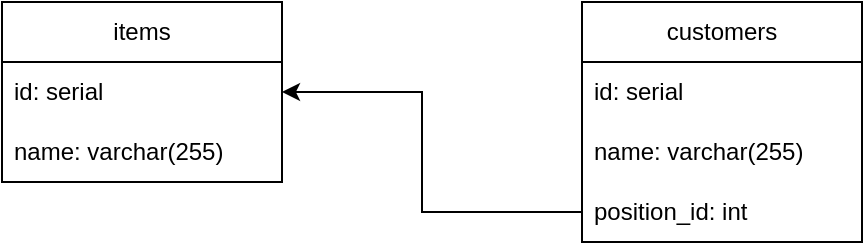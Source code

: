 <mxfile version="20.6.0" type="github">
  <diagram name="Page-1" id="9f46799a-70d6-7492-0946-bef42562c5a5">
    <mxGraphModel dx="865" dy="1141" grid="1" gridSize="10" guides="1" tooltips="1" connect="1" arrows="1" fold="1" page="1" pageScale="1" pageWidth="1100" pageHeight="850" background="none" math="0" shadow="0">
      <root>
        <mxCell id="0" />
        <mxCell id="1" parent="0" />
        <mxCell id="Gm-8z2mKSVjGQbWOd8LD-1" value="items" style="swimlane;fontStyle=0;childLayout=stackLayout;horizontal=1;startSize=30;horizontalStack=0;resizeParent=1;resizeParentMax=0;resizeLast=0;collapsible=1;marginBottom=0;whiteSpace=wrap;html=1;" vertex="1" parent="1">
          <mxGeometry x="40" y="190" width="140" height="90" as="geometry" />
        </mxCell>
        <mxCell id="Gm-8z2mKSVjGQbWOd8LD-2" value="id: serial" style="text;strokeColor=none;fillColor=none;align=left;verticalAlign=middle;spacingLeft=4;spacingRight=4;overflow=hidden;points=[[0,0.5],[1,0.5]];portConstraint=eastwest;rotatable=0;whiteSpace=wrap;html=1;" vertex="1" parent="Gm-8z2mKSVjGQbWOd8LD-1">
          <mxGeometry y="30" width="140" height="30" as="geometry" />
        </mxCell>
        <mxCell id="Gm-8z2mKSVjGQbWOd8LD-3" value="name: varchar(255)" style="text;strokeColor=none;fillColor=none;align=left;verticalAlign=middle;spacingLeft=4;spacingRight=4;overflow=hidden;points=[[0,0.5],[1,0.5]];portConstraint=eastwest;rotatable=0;whiteSpace=wrap;html=1;" vertex="1" parent="Gm-8z2mKSVjGQbWOd8LD-1">
          <mxGeometry y="60" width="140" height="30" as="geometry" />
        </mxCell>
        <mxCell id="Gm-8z2mKSVjGQbWOd8LD-5" value="customers" style="swimlane;fontStyle=0;childLayout=stackLayout;horizontal=1;startSize=30;horizontalStack=0;resizeParent=1;resizeParentMax=0;resizeLast=0;collapsible=1;marginBottom=0;whiteSpace=wrap;html=1;" vertex="1" parent="1">
          <mxGeometry x="330" y="190" width="140" height="120" as="geometry" />
        </mxCell>
        <mxCell id="Gm-8z2mKSVjGQbWOd8LD-6" value="id: serial" style="text;strokeColor=none;fillColor=none;align=left;verticalAlign=middle;spacingLeft=4;spacingRight=4;overflow=hidden;points=[[0,0.5],[1,0.5]];portConstraint=eastwest;rotatable=0;whiteSpace=wrap;html=1;" vertex="1" parent="Gm-8z2mKSVjGQbWOd8LD-5">
          <mxGeometry y="30" width="140" height="30" as="geometry" />
        </mxCell>
        <mxCell id="Gm-8z2mKSVjGQbWOd8LD-7" value="name: varchar(255)" style="text;strokeColor=none;fillColor=none;align=left;verticalAlign=middle;spacingLeft=4;spacingRight=4;overflow=hidden;points=[[0,0.5],[1,0.5]];portConstraint=eastwest;rotatable=0;whiteSpace=wrap;html=1;" vertex="1" parent="Gm-8z2mKSVjGQbWOd8LD-5">
          <mxGeometry y="60" width="140" height="30" as="geometry" />
        </mxCell>
        <mxCell id="Gm-8z2mKSVjGQbWOd8LD-31" value="position_id: int" style="text;strokeColor=none;fillColor=none;align=left;verticalAlign=middle;spacingLeft=4;spacingRight=4;overflow=hidden;points=[[0,0.5],[1,0.5]];portConstraint=eastwest;rotatable=0;whiteSpace=wrap;html=1;" vertex="1" parent="Gm-8z2mKSVjGQbWOd8LD-5">
          <mxGeometry y="90" width="140" height="30" as="geometry" />
        </mxCell>
        <mxCell id="Gm-8z2mKSVjGQbWOd8LD-32" value="" style="endArrow=classic;html=1;rounded=0;exitX=0;exitY=0.5;exitDx=0;exitDy=0;entryX=1;entryY=0.5;entryDx=0;entryDy=0;" edge="1" parent="1" source="Gm-8z2mKSVjGQbWOd8LD-31" target="Gm-8z2mKSVjGQbWOd8LD-2">
          <mxGeometry width="50" height="50" relative="1" as="geometry">
            <mxPoint x="250" y="530" as="sourcePoint" />
            <mxPoint x="300" y="480" as="targetPoint" />
            <Array as="points">
              <mxPoint x="250" y="295" />
              <mxPoint x="250" y="235" />
            </Array>
          </mxGeometry>
        </mxCell>
      </root>
    </mxGraphModel>
  </diagram>
</mxfile>
